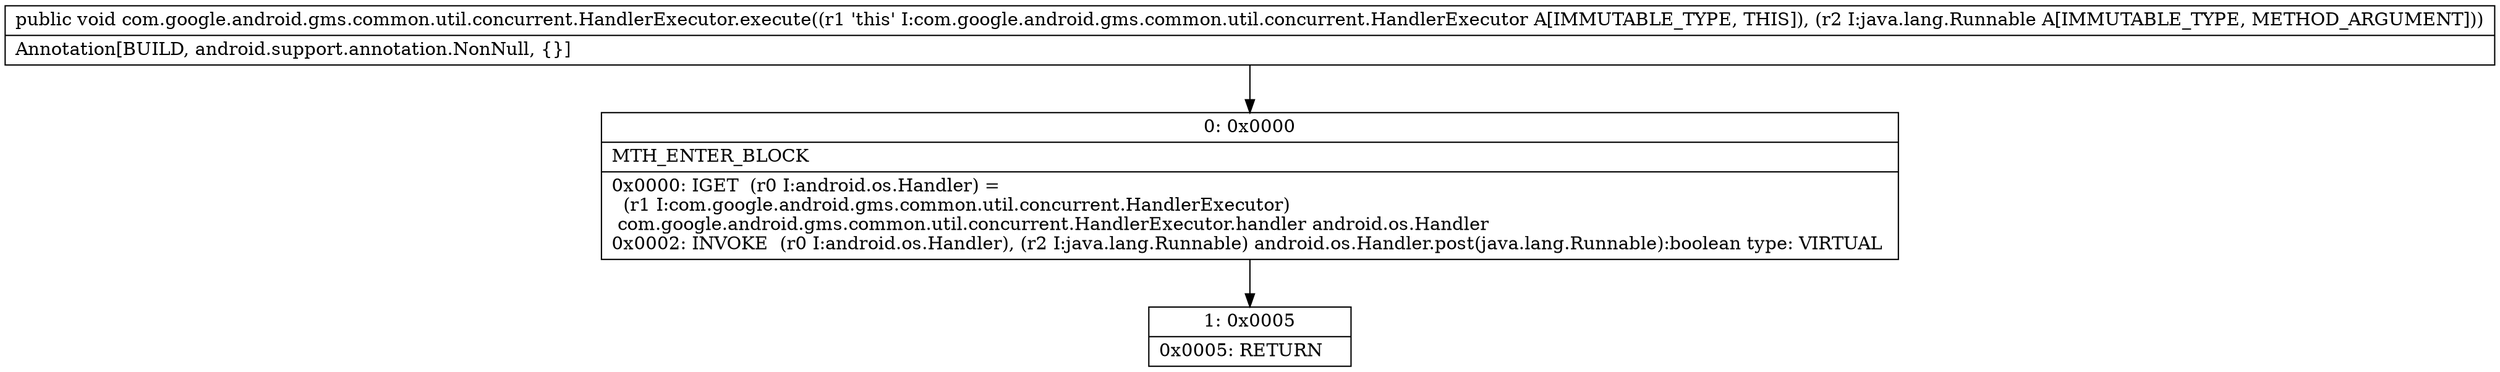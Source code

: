 digraph "CFG forcom.google.android.gms.common.util.concurrent.HandlerExecutor.execute(Ljava\/lang\/Runnable;)V" {
Node_0 [shape=record,label="{0\:\ 0x0000|MTH_ENTER_BLOCK\l|0x0000: IGET  (r0 I:android.os.Handler) = \l  (r1 I:com.google.android.gms.common.util.concurrent.HandlerExecutor)\l com.google.android.gms.common.util.concurrent.HandlerExecutor.handler android.os.Handler \l0x0002: INVOKE  (r0 I:android.os.Handler), (r2 I:java.lang.Runnable) android.os.Handler.post(java.lang.Runnable):boolean type: VIRTUAL \l}"];
Node_1 [shape=record,label="{1\:\ 0x0005|0x0005: RETURN   \l}"];
MethodNode[shape=record,label="{public void com.google.android.gms.common.util.concurrent.HandlerExecutor.execute((r1 'this' I:com.google.android.gms.common.util.concurrent.HandlerExecutor A[IMMUTABLE_TYPE, THIS]), (r2 I:java.lang.Runnable A[IMMUTABLE_TYPE, METHOD_ARGUMENT]))  | Annotation[BUILD, android.support.annotation.NonNull, \{\}]\l}"];
MethodNode -> Node_0;
Node_0 -> Node_1;
}

